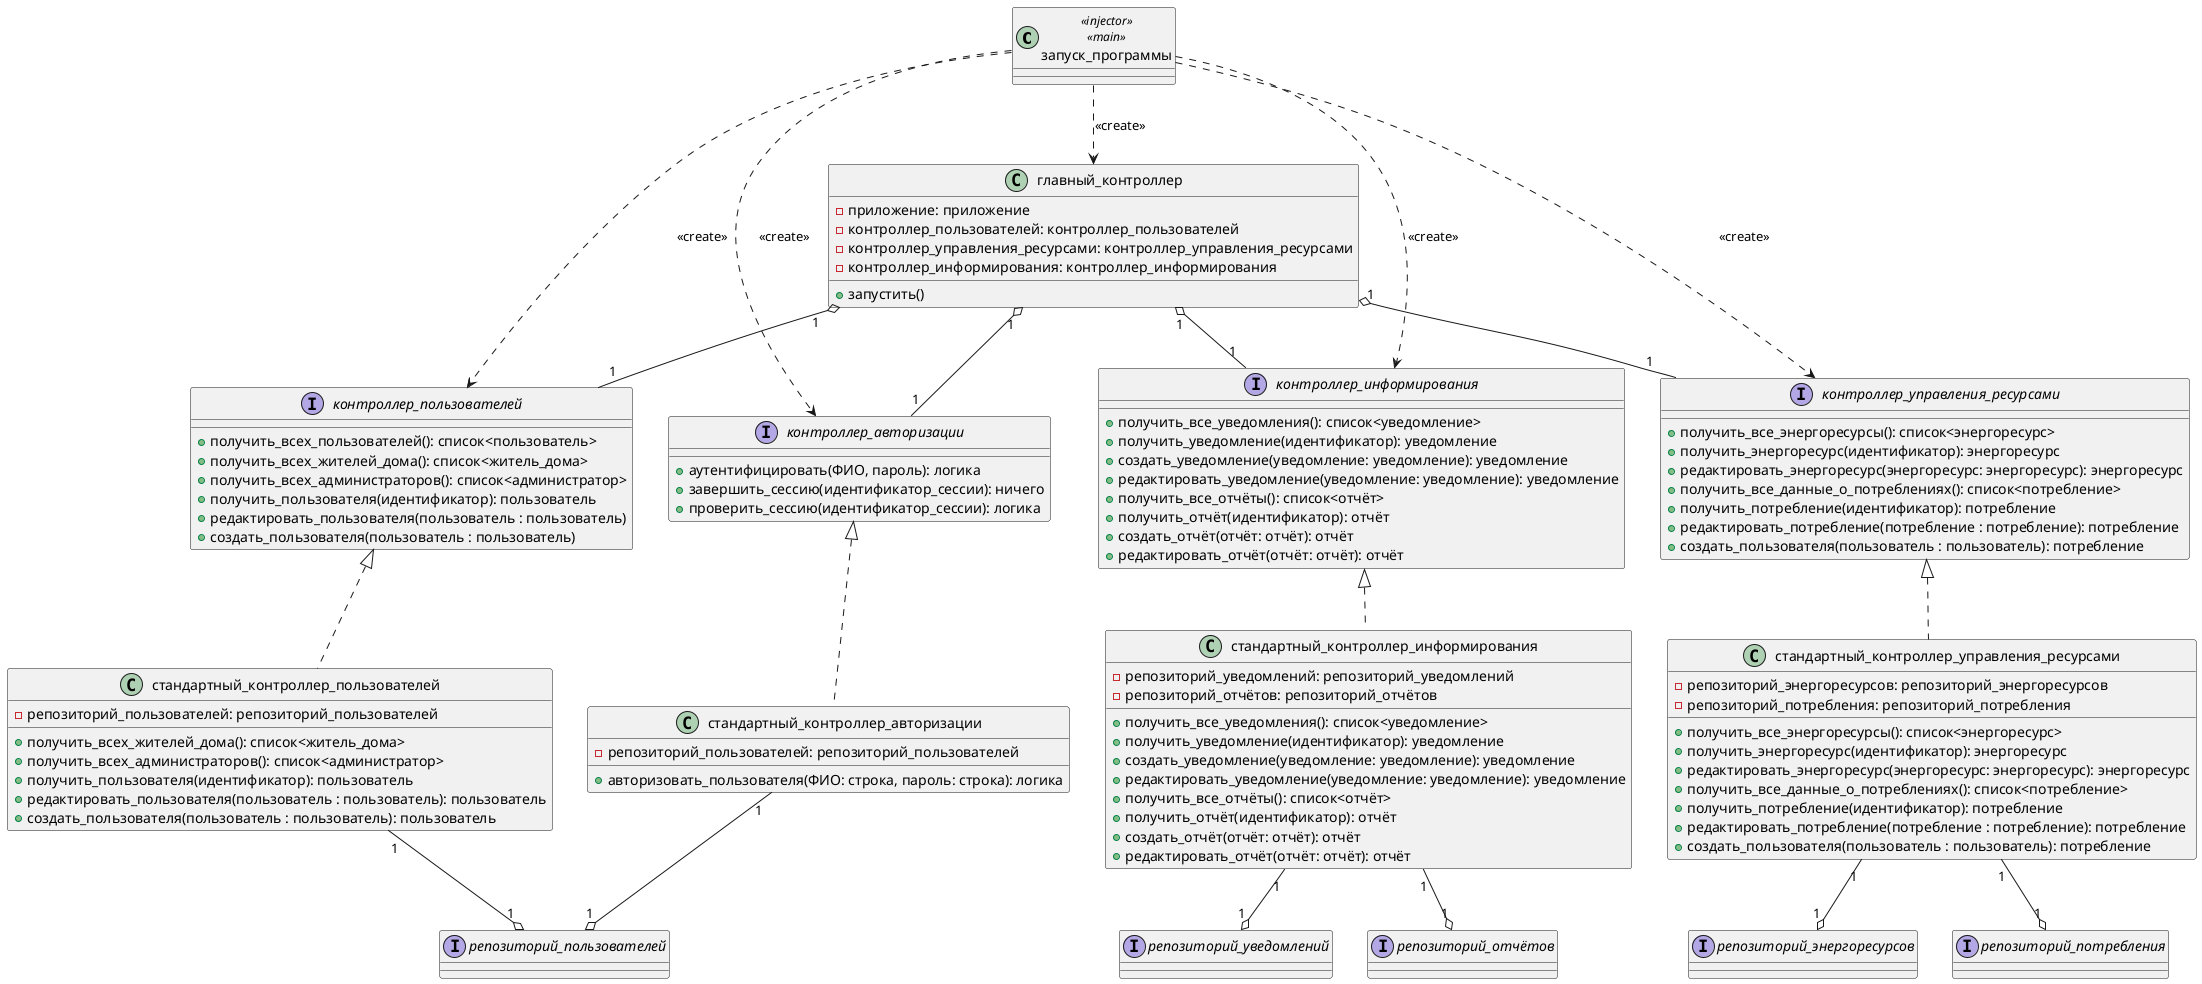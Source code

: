 @startuml
class запуск_программы <<injector>> <<main>> {
}

class главный_контроллер {
  - приложение: приложение
  - контроллер_пользователей: контроллер_пользователей
  - контроллер_управления_ресурсами: контроллер_управления_ресурсами
  - контроллер_информирования: контроллер_информирования
  + запустить()
}

interface контроллер_пользователей {
  + получить_всех_пользователей(): список<пользователь>
  + получить_всех_жителей_дома(): список<житель_дома>
  + получить_всех_администраторов(): список<администратор>
  + получить_пользователя(идентификатор): пользователь
  + редактировать_пользователя(пользователь : пользователь)
  + создать_пользователя(пользователь : пользователь)
}

interface контроллер_управления_ресурсами {
  + получить_все_энергоресурсы(): список<энергоресурс>
  + получить_энергоресурс(идентификатор): энергоресурс
  + редактировать_энергоресурс(энергоресурс: энергоресурс): энергоресурс
  + получить_все_данные_о_потреблениях(): список<потребление>
  + получить_потребление(идентификатор): потребление
  + редактировать_потребление(потребление : потребление): потребление
  + создать_пользователя(пользователь : пользователь): потребление
}

interface контроллер_информирования {
  + получить_все_уведомления(): список<уведомление>
  + получить_уведомление(идентификатор): уведомление
  + создать_уведомление(уведомление: уведомление): уведомление
  + редактировать_уведомление(уведомление: уведомление): уведомление
  + получить_все_отчёты(): список<отчёт>
  + получить_отчёт(идентификатор): отчёт
  + создать_отчёт(отчёт: отчёт): отчёт
  + редактировать_отчёт(отчёт: отчёт): отчёт
}

interface контроллер_авторизации {
  + аутентифицировать(ФИО, пароль): логика
  + завершить_сессию(идентификатор_сессии): ничего
  + проверить_сессию(идентификатор_сессии): логика
}

class стандартный_контроллер_авторизации {
  - репозиторий_пользователей: репозиторий_пользователей
  + авторизовать_пользователя(ФИО: строка, пароль: строка): логика
}

class стандартный_контроллер_пользователей {
  - репозиторий_пользователей: репозиторий_пользователей
  + получить_всех_жителей_дома(): список<житель_дома>
  + получить_всех_администраторов(): список<администратор>
  + получить_пользователя(идентификатор): пользователь
  + редактировать_пользователя(пользователь : пользователь): пользователь
  + создать_пользователя(пользователь : пользователь): пользователь
}

class стандартный_контроллер_управления_ресурсами {
  - репозиторий_энергоресурсов: репозиторий_энергоресурсов
  - репозиторий_потребления: репозиторий_потребления
  + получить_все_энергоресурсы(): список<энергоресурс>
  + получить_энергоресурс(идентификатор): энергоресурс
  + редактировать_энергоресурс(энергоресурс: энергоресурс): энергоресурс
  + получить_все_данные_о_потреблениях(): список<потребление>
  + получить_потребление(идентификатор): потребление
  + редактировать_потребление(потребление : потребление): потребление
  + создать_пользователя(пользователь : пользователь): потребление
}

class стандартный_контроллер_информирования {
  - репозиторий_уведомлений: репозиторий_уведомлений
  - репозиторий_отчётов: репозиторий_отчётов
  + получить_все_уведомления(): список<уведомление>
  + получить_уведомление(идентификатор): уведомление
  + создать_уведомление(уведомление: уведомление): уведомление
  + редактировать_уведомление(уведомление: уведомление): уведомление
  + получить_все_отчёты(): список<отчёт>
  + получить_отчёт(идентификатор): отчёт
  + создать_отчёт(отчёт: отчёт): отчёт
  + редактировать_отчёт(отчёт: отчёт): отчёт
}

interface репозиторий_пользователей {

}

interface репозиторий_энергоресурсов {

}
interface репозиторий_потребления {

}

interface репозиторий_уведомлений {

}

interface репозиторий_отчётов {

}

запуск_программы  ..> главный_контроллер: <<create>>
запуск_программы  ..> контроллер_пользователей: <<create>>
запуск_программы  ..> контроллер_управления_ресурсами: <<create>>
запуск_программы  ..> контроллер_информирования: <<create>>
запуск_программы  ..> контроллер_авторизации: <<create>>
главный_контроллер "1" o-- "1" контроллер_пользователей
главный_контроллер "1" o-- "1" контроллер_управления_ресурсами
главный_контроллер "1" o-- "1" контроллер_информирования
главный_контроллер "1" o-- "1" контроллер_авторизации
контроллер_пользователей <|.. стандартный_контроллер_пользователей
контроллер_управления_ресурсами <|.. стандартный_контроллер_управления_ресурсами
контроллер_информирования <|.. стандартный_контроллер_информирования
контроллер_авторизации <|.. стандартный_контроллер_авторизации
стандартный_контроллер_пользователей "1" --o "1" репозиторий_пользователей
стандартный_контроллер_управления_ресурсами "1" --o "1" репозиторий_энергоресурсов
стандартный_контроллер_управления_ресурсами "1" --o "1" репозиторий_потребления
стандартный_контроллер_информирования "1" --o "1" репозиторий_уведомлений
стандартный_контроллер_информирования "1" --o "1" репозиторий_отчётов
стандартный_контроллер_авторизации "1" --o "1" репозиторий_пользователей

@enduml